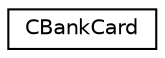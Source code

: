 digraph "Graphical Class Hierarchy"
{
  edge [fontname="Helvetica",fontsize="10",labelfontname="Helvetica",labelfontsize="10"];
  node [fontname="Helvetica",fontsize="10",shape=record];
  rankdir="LR";
  Node1 [label="CBankCard",height=0.2,width=0.4,color="black", fillcolor="white", style="filled",URL="$classCBankCard.html",tooltip="Bank Card storage class. "];
}
